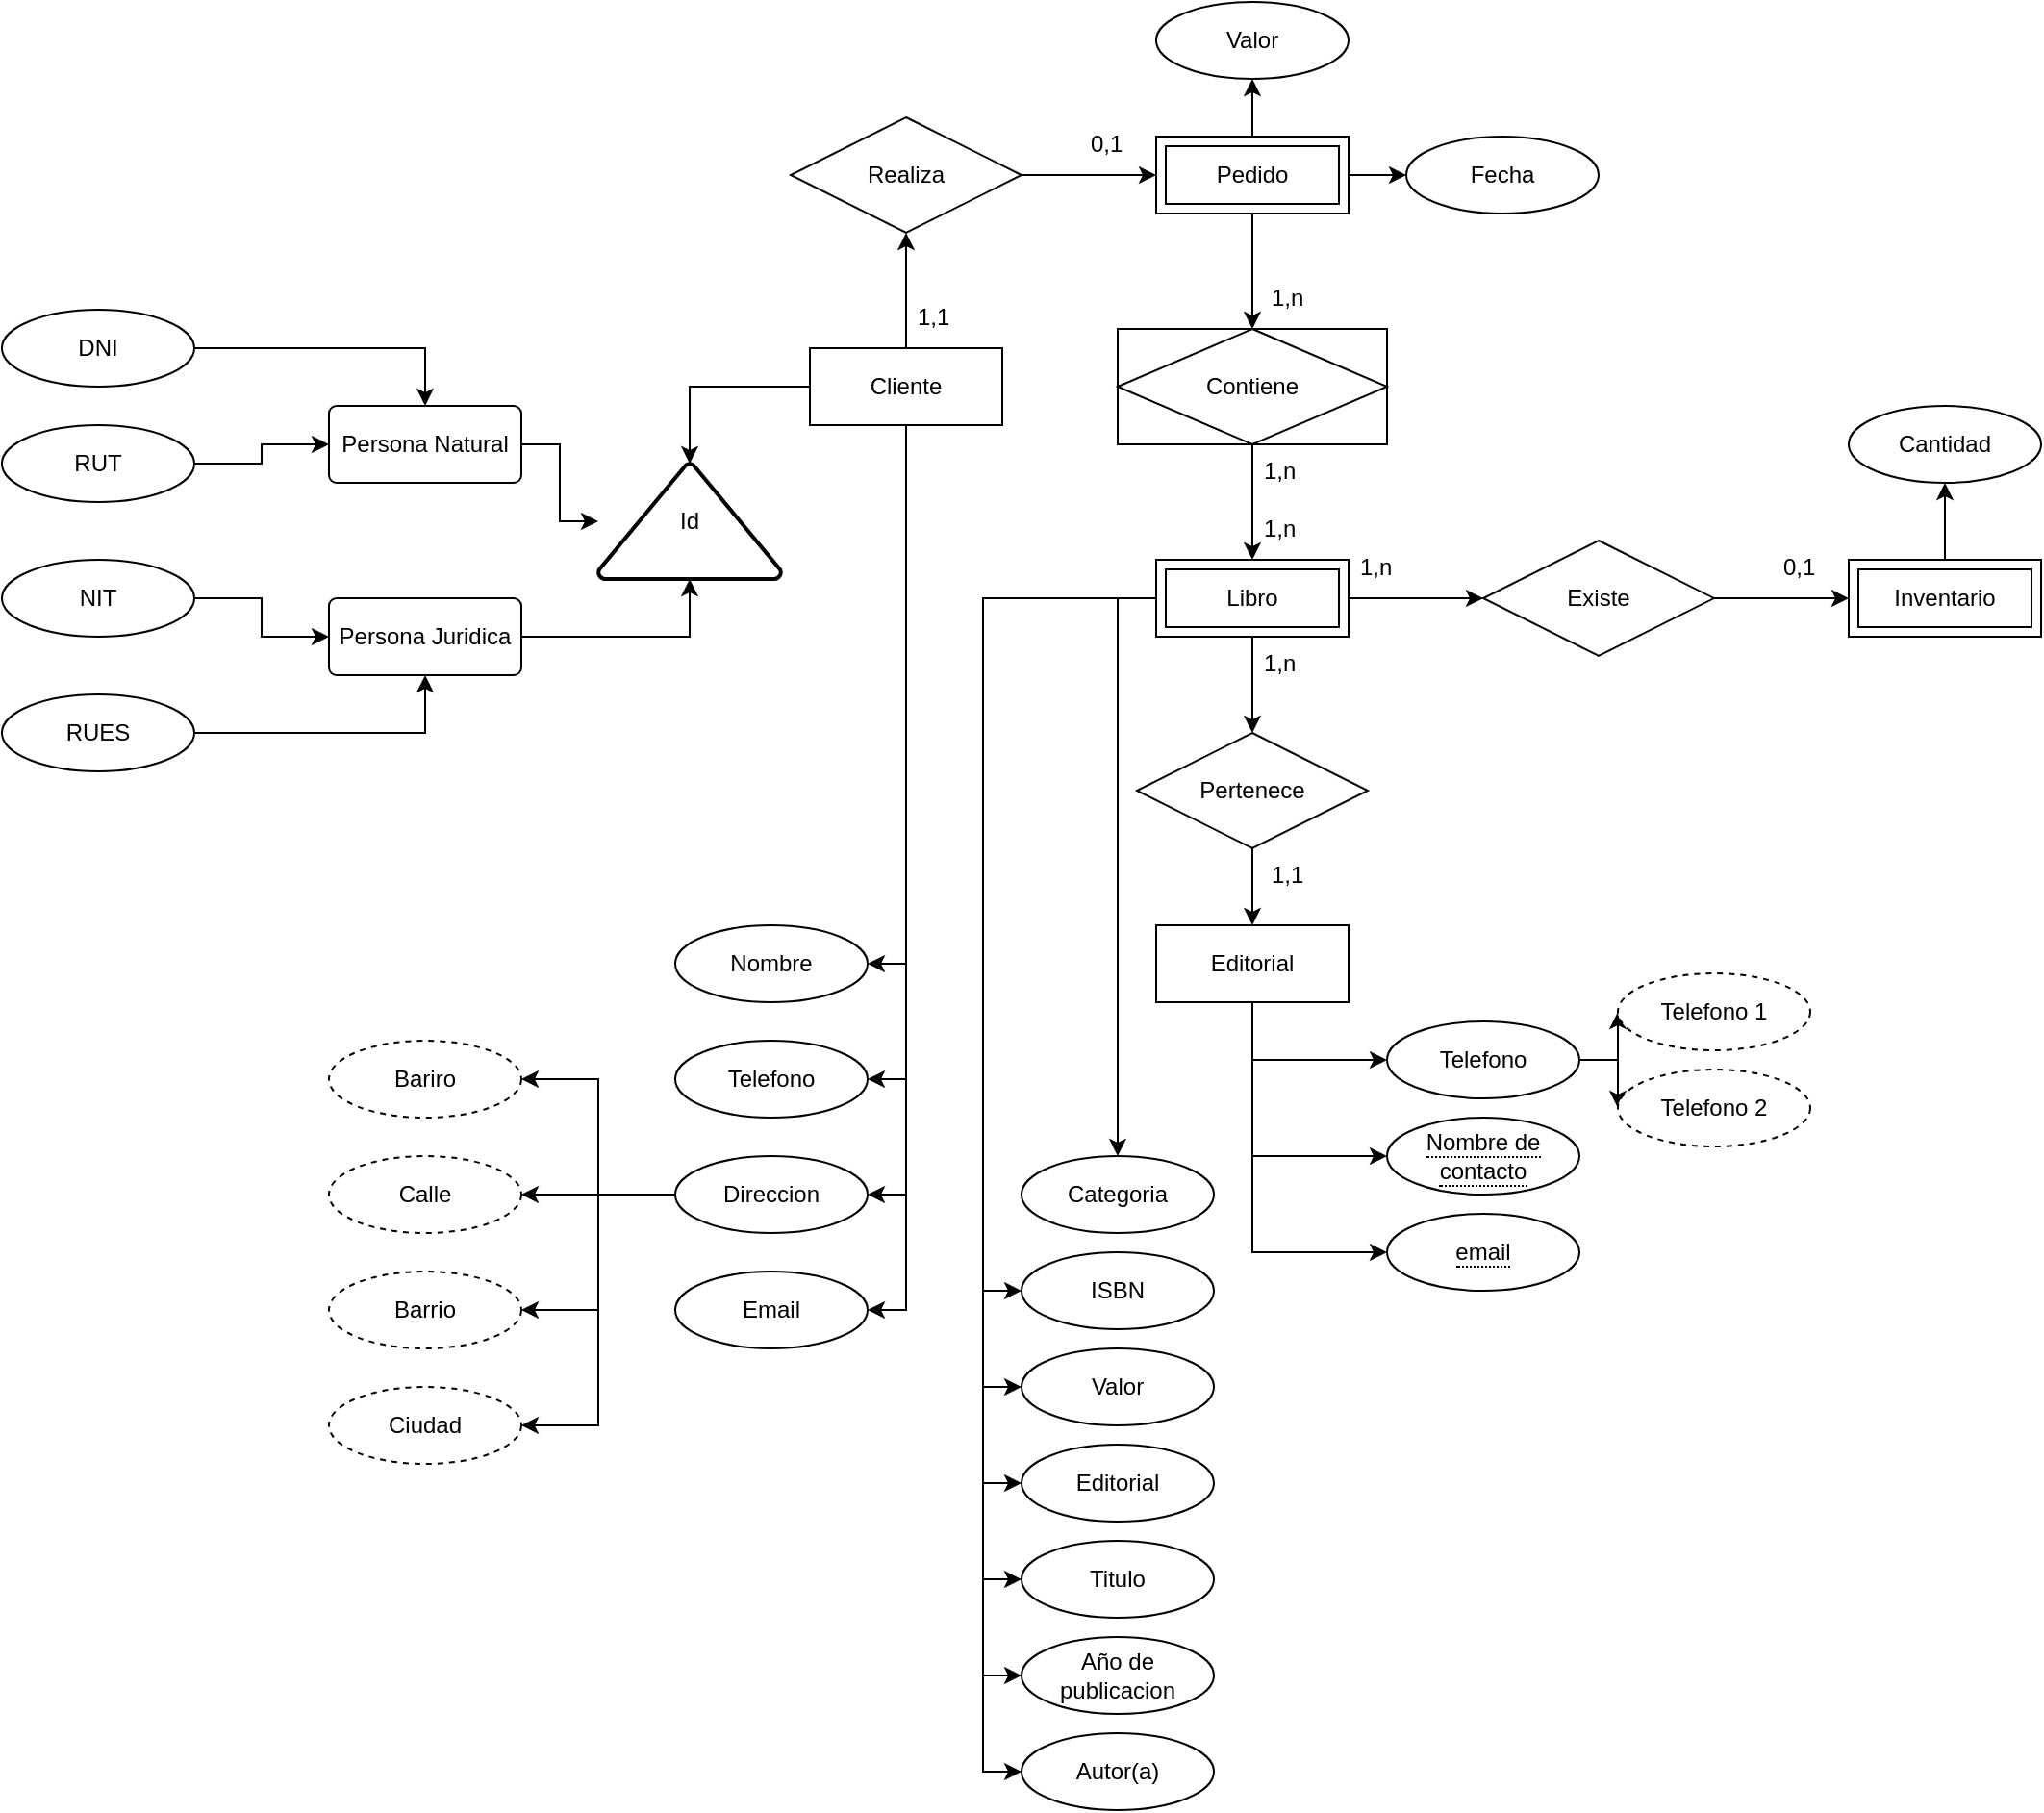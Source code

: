 <mxfile version="27.1.3">
  <diagram name="Página-1" id="I6RUE2bayDhvUV1fZr2l">
    <mxGraphModel dx="2365" dy="973" grid="1" gridSize="10" guides="1" tooltips="1" connect="1" arrows="1" fold="1" page="1" pageScale="1" pageWidth="827" pageHeight="1169" math="0" shadow="0">
      <root>
        <mxCell id="0" />
        <mxCell id="1" parent="0" />
        <mxCell id="NXqYaJhiF7EXS642CR9W-13" style="edgeStyle=orthogonalEdgeStyle;rounded=0;orthogonalLoop=1;jettySize=auto;html=1;exitX=0.5;exitY=0;exitDx=0;exitDy=0;entryX=0.5;entryY=1;entryDx=0;entryDy=0;" parent="1" source="NXqYaJhiF7EXS642CR9W-2" target="NXqYaJhiF7EXS642CR9W-5" edge="1">
          <mxGeometry relative="1" as="geometry" />
        </mxCell>
        <mxCell id="NXqYaJhiF7EXS642CR9W-36" style="edgeStyle=orthogonalEdgeStyle;rounded=0;orthogonalLoop=1;jettySize=auto;html=1;exitX=0.5;exitY=1;exitDx=0;exitDy=0;entryX=1;entryY=0.5;entryDx=0;entryDy=0;" parent="1" source="NXqYaJhiF7EXS642CR9W-2" target="NXqYaJhiF7EXS642CR9W-35" edge="1">
          <mxGeometry relative="1" as="geometry">
            <mxPoint x="260" y="460" as="sourcePoint" />
          </mxGeometry>
        </mxCell>
        <mxCell id="SOTDv4VvvCbG00qzv1qO-2" style="edgeStyle=orthogonalEdgeStyle;rounded=0;orthogonalLoop=1;jettySize=auto;html=1;entryX=1;entryY=0.5;entryDx=0;entryDy=0;" edge="1" parent="1" source="NXqYaJhiF7EXS642CR9W-2" target="SOTDv4VvvCbG00qzv1qO-1">
          <mxGeometry relative="1" as="geometry">
            <mxPoint x="260" y="460" as="sourcePoint" />
          </mxGeometry>
        </mxCell>
        <mxCell id="SOTDv4VvvCbG00qzv1qO-5" style="edgeStyle=orthogonalEdgeStyle;rounded=0;orthogonalLoop=1;jettySize=auto;html=1;entryX=1;entryY=0.5;entryDx=0;entryDy=0;" edge="1" parent="1" source="NXqYaJhiF7EXS642CR9W-2" target="SOTDv4VvvCbG00qzv1qO-4">
          <mxGeometry relative="1" as="geometry">
            <mxPoint x="260" y="460" as="sourcePoint" />
          </mxGeometry>
        </mxCell>
        <mxCell id="SOTDv4VvvCbG00qzv1qO-6" style="edgeStyle=orthogonalEdgeStyle;rounded=0;orthogonalLoop=1;jettySize=auto;html=1;exitX=0.5;exitY=1;exitDx=0;exitDy=0;entryX=1;entryY=0.5;entryDx=0;entryDy=0;" edge="1" parent="1" source="NXqYaJhiF7EXS642CR9W-2" target="SOTDv4VvvCbG00qzv1qO-3">
          <mxGeometry relative="1" as="geometry">
            <mxPoint x="260" y="460" as="sourcePoint" />
          </mxGeometry>
        </mxCell>
        <mxCell id="NXqYaJhiF7EXS642CR9W-2" value="Cliente" style="whiteSpace=wrap;html=1;align=center;" parent="1" vertex="1">
          <mxGeometry x="180" y="180" width="100" height="40" as="geometry" />
        </mxCell>
        <mxCell id="NXqYaJhiF7EXS642CR9W-16" style="edgeStyle=orthogonalEdgeStyle;rounded=0;orthogonalLoop=1;jettySize=auto;html=1;exitX=0.5;exitY=1;exitDx=0;exitDy=0;entryX=0.5;entryY=0;entryDx=0;entryDy=0;" parent="1" source="NXqYaJhiF7EXS642CR9W-3" target="NXqYaJhiF7EXS642CR9W-4" edge="1">
          <mxGeometry relative="1" as="geometry" />
        </mxCell>
        <mxCell id="SOTDv4VvvCbG00qzv1qO-35" style="edgeStyle=orthogonalEdgeStyle;rounded=0;orthogonalLoop=1;jettySize=auto;html=1;exitX=0.5;exitY=0;exitDx=0;exitDy=0;" edge="1" parent="1" source="NXqYaJhiF7EXS642CR9W-3" target="SOTDv4VvvCbG00qzv1qO-34">
          <mxGeometry relative="1" as="geometry" />
        </mxCell>
        <mxCell id="SOTDv4VvvCbG00qzv1qO-36" style="edgeStyle=orthogonalEdgeStyle;rounded=0;orthogonalLoop=1;jettySize=auto;html=1;exitX=1;exitY=0.5;exitDx=0;exitDy=0;" edge="1" parent="1" source="NXqYaJhiF7EXS642CR9W-3" target="SOTDv4VvvCbG00qzv1qO-33">
          <mxGeometry relative="1" as="geometry" />
        </mxCell>
        <mxCell id="NXqYaJhiF7EXS642CR9W-3" value="Pedido" style="shape=ext;margin=3;double=1;whiteSpace=wrap;html=1;align=center;" parent="1" vertex="1">
          <mxGeometry x="360" y="70" width="100" height="40" as="geometry" />
        </mxCell>
        <mxCell id="NXqYaJhiF7EXS642CR9W-17" style="edgeStyle=orthogonalEdgeStyle;rounded=0;orthogonalLoop=1;jettySize=auto;html=1;exitX=0.5;exitY=1;exitDx=0;exitDy=0;entryX=0.5;entryY=0;entryDx=0;entryDy=0;" parent="1" source="NXqYaJhiF7EXS642CR9W-4" target="NXqYaJhiF7EXS642CR9W-8" edge="1">
          <mxGeometry relative="1" as="geometry" />
        </mxCell>
        <mxCell id="NXqYaJhiF7EXS642CR9W-4" value="Contiene" style="shape=associativeEntity;whiteSpace=wrap;html=1;align=center;" parent="1" vertex="1">
          <mxGeometry x="340" y="170" width="140" height="60" as="geometry" />
        </mxCell>
        <mxCell id="NXqYaJhiF7EXS642CR9W-14" style="edgeStyle=orthogonalEdgeStyle;rounded=0;orthogonalLoop=1;jettySize=auto;html=1;exitX=1;exitY=0.5;exitDx=0;exitDy=0;entryX=0;entryY=0.5;entryDx=0;entryDy=0;" parent="1" source="NXqYaJhiF7EXS642CR9W-5" target="NXqYaJhiF7EXS642CR9W-3" edge="1">
          <mxGeometry relative="1" as="geometry" />
        </mxCell>
        <mxCell id="NXqYaJhiF7EXS642CR9W-5" value="Realiza" style="shape=rhombus;perimeter=rhombusPerimeter;whiteSpace=wrap;html=1;align=center;" parent="1" vertex="1">
          <mxGeometry x="170" y="60" width="120" height="60" as="geometry" />
        </mxCell>
        <mxCell id="NXqYaJhiF7EXS642CR9W-19" style="edgeStyle=orthogonalEdgeStyle;rounded=0;orthogonalLoop=1;jettySize=auto;html=1;exitX=0.5;exitY=1;exitDx=0;exitDy=0;" parent="1" source="NXqYaJhiF7EXS642CR9W-6" target="NXqYaJhiF7EXS642CR9W-9" edge="1">
          <mxGeometry relative="1" as="geometry" />
        </mxCell>
        <mxCell id="NXqYaJhiF7EXS642CR9W-6" value="Pertenece" style="shape=rhombus;perimeter=rhombusPerimeter;whiteSpace=wrap;html=1;align=center;" parent="1" vertex="1">
          <mxGeometry x="350" y="380" width="120" height="60" as="geometry" />
        </mxCell>
        <mxCell id="NXqYaJhiF7EXS642CR9W-18" style="edgeStyle=orthogonalEdgeStyle;rounded=0;orthogonalLoop=1;jettySize=auto;html=1;exitX=0.5;exitY=1;exitDx=0;exitDy=0;" parent="1" source="NXqYaJhiF7EXS642CR9W-8" target="NXqYaJhiF7EXS642CR9W-6" edge="1">
          <mxGeometry relative="1" as="geometry" />
        </mxCell>
        <mxCell id="NXqYaJhiF7EXS642CR9W-20" style="edgeStyle=orthogonalEdgeStyle;rounded=0;orthogonalLoop=1;jettySize=auto;html=1;exitX=1;exitY=0.5;exitDx=0;exitDy=0;entryX=0;entryY=0.5;entryDx=0;entryDy=0;" parent="1" source="NXqYaJhiF7EXS642CR9W-8" target="NXqYaJhiF7EXS642CR9W-11" edge="1">
          <mxGeometry relative="1" as="geometry" />
        </mxCell>
        <mxCell id="SOTDv4VvvCbG00qzv1qO-46" style="edgeStyle=orthogonalEdgeStyle;rounded=0;orthogonalLoop=1;jettySize=auto;html=1;exitX=0;exitY=0.5;exitDx=0;exitDy=0;" edge="1" parent="1" source="NXqYaJhiF7EXS642CR9W-8" target="SOTDv4VvvCbG00qzv1qO-45">
          <mxGeometry relative="1" as="geometry" />
        </mxCell>
        <mxCell id="SOTDv4VvvCbG00qzv1qO-47" style="edgeStyle=orthogonalEdgeStyle;rounded=0;orthogonalLoop=1;jettySize=auto;html=1;exitX=0;exitY=0.5;exitDx=0;exitDy=0;entryX=0;entryY=0.5;entryDx=0;entryDy=0;" edge="1" parent="1" source="NXqYaJhiF7EXS642CR9W-8" target="SOTDv4VvvCbG00qzv1qO-44">
          <mxGeometry relative="1" as="geometry" />
        </mxCell>
        <mxCell id="SOTDv4VvvCbG00qzv1qO-48" style="edgeStyle=orthogonalEdgeStyle;rounded=0;orthogonalLoop=1;jettySize=auto;html=1;exitX=0;exitY=0.5;exitDx=0;exitDy=0;entryX=0;entryY=0.5;entryDx=0;entryDy=0;" edge="1" parent="1" source="NXqYaJhiF7EXS642CR9W-8" target="SOTDv4VvvCbG00qzv1qO-43">
          <mxGeometry relative="1" as="geometry" />
        </mxCell>
        <mxCell id="SOTDv4VvvCbG00qzv1qO-49" style="edgeStyle=orthogonalEdgeStyle;rounded=0;orthogonalLoop=1;jettySize=auto;html=1;exitX=0;exitY=0.5;exitDx=0;exitDy=0;entryX=0;entryY=0.5;entryDx=0;entryDy=0;" edge="1" parent="1" source="NXqYaJhiF7EXS642CR9W-8" target="SOTDv4VvvCbG00qzv1qO-42">
          <mxGeometry relative="1" as="geometry" />
        </mxCell>
        <mxCell id="SOTDv4VvvCbG00qzv1qO-51" style="edgeStyle=orthogonalEdgeStyle;rounded=0;orthogonalLoop=1;jettySize=auto;html=1;exitX=0;exitY=0.5;exitDx=0;exitDy=0;entryX=0;entryY=0.5;entryDx=0;entryDy=0;" edge="1" parent="1" source="NXqYaJhiF7EXS642CR9W-8" target="SOTDv4VvvCbG00qzv1qO-39">
          <mxGeometry relative="1" as="geometry" />
        </mxCell>
        <mxCell id="SOTDv4VvvCbG00qzv1qO-52" style="edgeStyle=orthogonalEdgeStyle;rounded=0;orthogonalLoop=1;jettySize=auto;html=1;exitX=0;exitY=0.5;exitDx=0;exitDy=0;entryX=0;entryY=0.5;entryDx=0;entryDy=0;" edge="1" parent="1" source="NXqYaJhiF7EXS642CR9W-8" target="SOTDv4VvvCbG00qzv1qO-40">
          <mxGeometry relative="1" as="geometry" />
        </mxCell>
        <mxCell id="SOTDv4VvvCbG00qzv1qO-53" style="edgeStyle=orthogonalEdgeStyle;rounded=0;orthogonalLoop=1;jettySize=auto;html=1;exitX=0;exitY=0.5;exitDx=0;exitDy=0;entryX=0;entryY=0.5;entryDx=0;entryDy=0;" edge="1" parent="1" source="NXqYaJhiF7EXS642CR9W-8" target="SOTDv4VvvCbG00qzv1qO-41">
          <mxGeometry relative="1" as="geometry" />
        </mxCell>
        <mxCell id="NXqYaJhiF7EXS642CR9W-8" value="Libro" style="shape=ext;margin=3;double=1;whiteSpace=wrap;html=1;align=center;" parent="1" vertex="1">
          <mxGeometry x="360" y="290" width="100" height="40" as="geometry" />
        </mxCell>
        <mxCell id="SOTDv4VvvCbG00qzv1qO-59" style="edgeStyle=orthogonalEdgeStyle;rounded=0;orthogonalLoop=1;jettySize=auto;html=1;exitX=0.5;exitY=1;exitDx=0;exitDy=0;entryX=0;entryY=0.5;entryDx=0;entryDy=0;" edge="1" parent="1" source="NXqYaJhiF7EXS642CR9W-9" target="SOTDv4VvvCbG00qzv1qO-56">
          <mxGeometry relative="1" as="geometry" />
        </mxCell>
        <mxCell id="SOTDv4VvvCbG00qzv1qO-60" style="edgeStyle=orthogonalEdgeStyle;rounded=0;orthogonalLoop=1;jettySize=auto;html=1;exitX=0.5;exitY=1;exitDx=0;exitDy=0;entryX=0;entryY=0.5;entryDx=0;entryDy=0;" edge="1" parent="1" source="NXqYaJhiF7EXS642CR9W-9" target="SOTDv4VvvCbG00qzv1qO-54">
          <mxGeometry relative="1" as="geometry" />
        </mxCell>
        <mxCell id="SOTDv4VvvCbG00qzv1qO-61" style="edgeStyle=orthogonalEdgeStyle;rounded=0;orthogonalLoop=1;jettySize=auto;html=1;exitX=0.5;exitY=1;exitDx=0;exitDy=0;entryX=0;entryY=0.5;entryDx=0;entryDy=0;" edge="1" parent="1" source="NXqYaJhiF7EXS642CR9W-9" target="SOTDv4VvvCbG00qzv1qO-55">
          <mxGeometry relative="1" as="geometry" />
        </mxCell>
        <mxCell id="NXqYaJhiF7EXS642CR9W-9" value="Editorial" style="whiteSpace=wrap;html=1;align=center;" parent="1" vertex="1">
          <mxGeometry x="360" y="480" width="100" height="40" as="geometry" />
        </mxCell>
        <mxCell id="NXqYaJhiF7EXS642CR9W-21" style="edgeStyle=orthogonalEdgeStyle;rounded=0;orthogonalLoop=1;jettySize=auto;html=1;exitX=1;exitY=0.5;exitDx=0;exitDy=0;entryX=0;entryY=0.5;entryDx=0;entryDy=0;" parent="1" source="NXqYaJhiF7EXS642CR9W-11" target="NXqYaJhiF7EXS642CR9W-12" edge="1">
          <mxGeometry relative="1" as="geometry" />
        </mxCell>
        <mxCell id="NXqYaJhiF7EXS642CR9W-11" value="Existe" style="shape=rhombus;perimeter=rhombusPerimeter;whiteSpace=wrap;html=1;align=center;" parent="1" vertex="1">
          <mxGeometry x="530" y="280" width="120" height="60" as="geometry" />
        </mxCell>
        <mxCell id="SOTDv4VvvCbG00qzv1qO-38" style="edgeStyle=orthogonalEdgeStyle;rounded=0;orthogonalLoop=1;jettySize=auto;html=1;exitX=0.5;exitY=0;exitDx=0;exitDy=0;" edge="1" parent="1" source="NXqYaJhiF7EXS642CR9W-12" target="SOTDv4VvvCbG00qzv1qO-37">
          <mxGeometry relative="1" as="geometry" />
        </mxCell>
        <mxCell id="NXqYaJhiF7EXS642CR9W-12" value="Inventario" style="shape=ext;margin=3;double=1;whiteSpace=wrap;html=1;align=center;" parent="1" vertex="1">
          <mxGeometry x="720" y="290" width="100" height="40" as="geometry" />
        </mxCell>
        <mxCell id="NXqYaJhiF7EXS642CR9W-26" value="1,1" style="text;strokeColor=none;fillColor=none;spacingLeft=4;spacingRight=4;overflow=hidden;rotatable=0;points=[[0,0.5],[1,0.5]];portConstraint=eastwest;fontSize=12;whiteSpace=wrap;html=1;" parent="1" vertex="1">
          <mxGeometry x="230" y="150" width="40" height="30" as="geometry" />
        </mxCell>
        <mxCell id="NXqYaJhiF7EXS642CR9W-27" value="0,1" style="text;strokeColor=none;fillColor=none;spacingLeft=4;spacingRight=4;overflow=hidden;rotatable=0;points=[[0,0.5],[1,0.5]];portConstraint=eastwest;fontSize=12;whiteSpace=wrap;html=1;" parent="1" vertex="1">
          <mxGeometry x="320" y="60" width="40" height="30" as="geometry" />
        </mxCell>
        <mxCell id="NXqYaJhiF7EXS642CR9W-28" value="1,n" style="text;strokeColor=none;fillColor=none;spacingLeft=4;spacingRight=4;overflow=hidden;rotatable=0;points=[[0,0.5],[1,0.5]];portConstraint=eastwest;fontSize=12;whiteSpace=wrap;html=1;" parent="1" vertex="1">
          <mxGeometry x="414" y="140" width="40" height="30" as="geometry" />
        </mxCell>
        <mxCell id="NXqYaJhiF7EXS642CR9W-29" value="1,n" style="text;strokeColor=none;fillColor=none;spacingLeft=4;spacingRight=4;overflow=hidden;rotatable=0;points=[[0,0.5],[1,0.5]];portConstraint=eastwest;fontSize=12;whiteSpace=wrap;html=1;" parent="1" vertex="1">
          <mxGeometry x="410" y="260" width="40" height="30" as="geometry" />
        </mxCell>
        <mxCell id="NXqYaJhiF7EXS642CR9W-30" value="1,n" style="text;strokeColor=none;fillColor=none;spacingLeft=4;spacingRight=4;overflow=hidden;rotatable=0;points=[[0,0.5],[1,0.5]];portConstraint=eastwest;fontSize=12;whiteSpace=wrap;html=1;" parent="1" vertex="1">
          <mxGeometry x="410" y="330" width="40" height="30" as="geometry" />
        </mxCell>
        <mxCell id="NXqYaJhiF7EXS642CR9W-31" value="1,1" style="text;strokeColor=none;fillColor=none;spacingLeft=4;spacingRight=4;overflow=hidden;rotatable=0;points=[[0,0.5],[1,0.5]];portConstraint=eastwest;fontSize=12;whiteSpace=wrap;html=1;" parent="1" vertex="1">
          <mxGeometry x="414" y="440" width="40" height="30" as="geometry" />
        </mxCell>
        <mxCell id="NXqYaJhiF7EXS642CR9W-32" value="1,n" style="text;strokeColor=none;fillColor=none;spacingLeft=4;spacingRight=4;overflow=hidden;rotatable=0;points=[[0,0.5],[1,0.5]];portConstraint=eastwest;fontSize=12;whiteSpace=wrap;html=1;" parent="1" vertex="1">
          <mxGeometry x="460" y="280" width="40" height="30" as="geometry" />
        </mxCell>
        <mxCell id="NXqYaJhiF7EXS642CR9W-33" value="0,1" style="text;strokeColor=none;fillColor=none;spacingLeft=4;spacingRight=4;overflow=hidden;rotatable=0;points=[[0,0.5],[1,0.5]];portConstraint=eastwest;fontSize=12;whiteSpace=wrap;html=1;" parent="1" vertex="1">
          <mxGeometry x="680" y="280" width="40" height="30" as="geometry" />
        </mxCell>
        <mxCell id="NXqYaJhiF7EXS642CR9W-34" value="1,n" style="text;strokeColor=none;fillColor=none;spacingLeft=4;spacingRight=4;overflow=hidden;rotatable=0;points=[[0,0.5],[1,0.5]];portConstraint=eastwest;fontSize=12;whiteSpace=wrap;html=1;" parent="1" vertex="1">
          <mxGeometry x="410" y="230" width="40" height="30" as="geometry" />
        </mxCell>
        <mxCell id="NXqYaJhiF7EXS642CR9W-35" value="Nombre" style="ellipse;whiteSpace=wrap;html=1;align=center;" parent="1" vertex="1">
          <mxGeometry x="110" y="480" width="100" height="40" as="geometry" />
        </mxCell>
        <mxCell id="SOTDv4VvvCbG00qzv1qO-1" value="Telefono" style="ellipse;whiteSpace=wrap;html=1;align=center;" vertex="1" parent="1">
          <mxGeometry x="110" y="540" width="100" height="40" as="geometry" />
        </mxCell>
        <mxCell id="SOTDv4VvvCbG00qzv1qO-3" value="Email" style="ellipse;whiteSpace=wrap;html=1;align=center;" vertex="1" parent="1">
          <mxGeometry x="110" y="660" width="100" height="40" as="geometry" />
        </mxCell>
        <mxCell id="SOTDv4VvvCbG00qzv1qO-8" style="edgeStyle=orthogonalEdgeStyle;rounded=0;orthogonalLoop=1;jettySize=auto;html=1;exitX=0;exitY=0.5;exitDx=0;exitDy=0;entryX=1;entryY=0.5;entryDx=0;entryDy=0;" edge="1" parent="1" source="SOTDv4VvvCbG00qzv1qO-4" target="SOTDv4VvvCbG00qzv1qO-7">
          <mxGeometry relative="1" as="geometry" />
        </mxCell>
        <mxCell id="SOTDv4VvvCbG00qzv1qO-11" style="edgeStyle=orthogonalEdgeStyle;rounded=0;orthogonalLoop=1;jettySize=auto;html=1;exitX=0;exitY=0.5;exitDx=0;exitDy=0;entryX=1;entryY=0.5;entryDx=0;entryDy=0;" edge="1" parent="1" source="SOTDv4VvvCbG00qzv1qO-4" target="SOTDv4VvvCbG00qzv1qO-9">
          <mxGeometry relative="1" as="geometry" />
        </mxCell>
        <mxCell id="SOTDv4VvvCbG00qzv1qO-12" style="edgeStyle=orthogonalEdgeStyle;rounded=0;orthogonalLoop=1;jettySize=auto;html=1;exitX=0;exitY=0.5;exitDx=0;exitDy=0;entryX=1;entryY=0.5;entryDx=0;entryDy=0;" edge="1" parent="1" source="SOTDv4VvvCbG00qzv1qO-4" target="SOTDv4VvvCbG00qzv1qO-10">
          <mxGeometry relative="1" as="geometry" />
        </mxCell>
        <mxCell id="SOTDv4VvvCbG00qzv1qO-14" style="edgeStyle=orthogonalEdgeStyle;rounded=0;orthogonalLoop=1;jettySize=auto;html=1;exitX=0;exitY=0.5;exitDx=0;exitDy=0;entryX=1;entryY=0.5;entryDx=0;entryDy=0;" edge="1" parent="1" source="SOTDv4VvvCbG00qzv1qO-4" target="SOTDv4VvvCbG00qzv1qO-13">
          <mxGeometry relative="1" as="geometry" />
        </mxCell>
        <mxCell id="SOTDv4VvvCbG00qzv1qO-4" value="Direccion" style="ellipse;whiteSpace=wrap;html=1;align=center;" vertex="1" parent="1">
          <mxGeometry x="110" y="600" width="100" height="40" as="geometry" />
        </mxCell>
        <mxCell id="SOTDv4VvvCbG00qzv1qO-7" value="Calle" style="ellipse;whiteSpace=wrap;html=1;align=center;dashed=1;" vertex="1" parent="1">
          <mxGeometry x="-70" y="600" width="100" height="40" as="geometry" />
        </mxCell>
        <mxCell id="SOTDv4VvvCbG00qzv1qO-9" value="Barrio" style="ellipse;whiteSpace=wrap;html=1;align=center;dashed=1;" vertex="1" parent="1">
          <mxGeometry x="-70" y="660" width="100" height="40" as="geometry" />
        </mxCell>
        <mxCell id="SOTDv4VvvCbG00qzv1qO-10" value="Ciudad" style="ellipse;whiteSpace=wrap;html=1;align=center;dashed=1;" vertex="1" parent="1">
          <mxGeometry x="-70" y="720" width="100" height="40" as="geometry" />
        </mxCell>
        <mxCell id="SOTDv4VvvCbG00qzv1qO-13" value="Bariro" style="ellipse;whiteSpace=wrap;html=1;align=center;dashed=1;" vertex="1" parent="1">
          <mxGeometry x="-70" y="540" width="100" height="40" as="geometry" />
        </mxCell>
        <mxCell id="SOTDv4VvvCbG00qzv1qO-16" value="Id" style="strokeWidth=2;html=1;shape=mxgraph.flowchart.extract_or_measurement;whiteSpace=wrap;" vertex="1" parent="1">
          <mxGeometry x="70" y="240" width="95" height="60" as="geometry" />
        </mxCell>
        <mxCell id="SOTDv4VvvCbG00qzv1qO-17" style="edgeStyle=orthogonalEdgeStyle;rounded=0;orthogonalLoop=1;jettySize=auto;html=1;exitX=0;exitY=0.5;exitDx=0;exitDy=0;entryX=0.5;entryY=0;entryDx=0;entryDy=0;entryPerimeter=0;" edge="1" parent="1" source="NXqYaJhiF7EXS642CR9W-2" target="SOTDv4VvvCbG00qzv1qO-16">
          <mxGeometry relative="1" as="geometry" />
        </mxCell>
        <mxCell id="SOTDv4VvvCbG00qzv1qO-31" style="edgeStyle=orthogonalEdgeStyle;rounded=0;orthogonalLoop=1;jettySize=auto;html=1;exitX=1;exitY=0.5;exitDx=0;exitDy=0;" edge="1" parent="1" source="SOTDv4VvvCbG00qzv1qO-18" target="SOTDv4VvvCbG00qzv1qO-16">
          <mxGeometry relative="1" as="geometry" />
        </mxCell>
        <mxCell id="SOTDv4VvvCbG00qzv1qO-18" value="Persona Natural" style="rounded=1;arcSize=10;whiteSpace=wrap;html=1;align=center;" vertex="1" parent="1">
          <mxGeometry x="-70" y="210" width="100" height="40" as="geometry" />
        </mxCell>
        <mxCell id="SOTDv4VvvCbG00qzv1qO-32" style="edgeStyle=orthogonalEdgeStyle;rounded=0;orthogonalLoop=1;jettySize=auto;html=1;exitX=1;exitY=0.5;exitDx=0;exitDy=0;" edge="1" parent="1" source="SOTDv4VvvCbG00qzv1qO-19" target="SOTDv4VvvCbG00qzv1qO-16">
          <mxGeometry relative="1" as="geometry" />
        </mxCell>
        <mxCell id="SOTDv4VvvCbG00qzv1qO-19" value="Persona Juridica" style="rounded=1;arcSize=10;whiteSpace=wrap;html=1;align=center;" vertex="1" parent="1">
          <mxGeometry x="-70" y="310" width="100" height="40" as="geometry" />
        </mxCell>
        <mxCell id="SOTDv4VvvCbG00qzv1qO-28" style="edgeStyle=orthogonalEdgeStyle;rounded=0;orthogonalLoop=1;jettySize=auto;html=1;exitX=1;exitY=0.5;exitDx=0;exitDy=0;" edge="1" parent="1" source="SOTDv4VvvCbG00qzv1qO-20" target="SOTDv4VvvCbG00qzv1qO-18">
          <mxGeometry relative="1" as="geometry" />
        </mxCell>
        <mxCell id="SOTDv4VvvCbG00qzv1qO-20" value="DNI" style="ellipse;whiteSpace=wrap;html=1;align=center;" vertex="1" parent="1">
          <mxGeometry x="-240" y="160" width="100" height="40" as="geometry" />
        </mxCell>
        <mxCell id="SOTDv4VvvCbG00qzv1qO-27" style="edgeStyle=orthogonalEdgeStyle;rounded=0;orthogonalLoop=1;jettySize=auto;html=1;exitX=1;exitY=0.5;exitDx=0;exitDy=0;" edge="1" parent="1" source="SOTDv4VvvCbG00qzv1qO-24" target="SOTDv4VvvCbG00qzv1qO-18">
          <mxGeometry relative="1" as="geometry" />
        </mxCell>
        <mxCell id="SOTDv4VvvCbG00qzv1qO-24" value="RUT" style="ellipse;whiteSpace=wrap;html=1;align=center;" vertex="1" parent="1">
          <mxGeometry x="-240" y="220" width="100" height="40" as="geometry" />
        </mxCell>
        <mxCell id="SOTDv4VvvCbG00qzv1qO-30" style="edgeStyle=orthogonalEdgeStyle;rounded=0;orthogonalLoop=1;jettySize=auto;html=1;exitX=1;exitY=0.5;exitDx=0;exitDy=0;" edge="1" parent="1" source="SOTDv4VvvCbG00qzv1qO-25" target="SOTDv4VvvCbG00qzv1qO-19">
          <mxGeometry relative="1" as="geometry" />
        </mxCell>
        <mxCell id="SOTDv4VvvCbG00qzv1qO-25" value="NIT" style="ellipse;whiteSpace=wrap;html=1;align=center;" vertex="1" parent="1">
          <mxGeometry x="-240" y="290" width="100" height="40" as="geometry" />
        </mxCell>
        <mxCell id="SOTDv4VvvCbG00qzv1qO-29" style="edgeStyle=orthogonalEdgeStyle;rounded=0;orthogonalLoop=1;jettySize=auto;html=1;exitX=1;exitY=0.5;exitDx=0;exitDy=0;" edge="1" parent="1" source="SOTDv4VvvCbG00qzv1qO-26" target="SOTDv4VvvCbG00qzv1qO-19">
          <mxGeometry relative="1" as="geometry" />
        </mxCell>
        <mxCell id="SOTDv4VvvCbG00qzv1qO-26" value="RUES" style="ellipse;whiteSpace=wrap;html=1;align=center;" vertex="1" parent="1">
          <mxGeometry x="-240" y="360" width="100" height="40" as="geometry" />
        </mxCell>
        <mxCell id="SOTDv4VvvCbG00qzv1qO-33" value="Fecha" style="ellipse;whiteSpace=wrap;html=1;align=center;" vertex="1" parent="1">
          <mxGeometry x="490" y="70" width="100" height="40" as="geometry" />
        </mxCell>
        <mxCell id="SOTDv4VvvCbG00qzv1qO-34" value="Valor" style="ellipse;whiteSpace=wrap;html=1;align=center;" vertex="1" parent="1">
          <mxGeometry x="360" width="100" height="40" as="geometry" />
        </mxCell>
        <mxCell id="SOTDv4VvvCbG00qzv1qO-37" value="Cantidad" style="ellipse;whiteSpace=wrap;html=1;align=center;" vertex="1" parent="1">
          <mxGeometry x="720" y="210" width="100" height="40" as="geometry" />
        </mxCell>
        <mxCell id="SOTDv4VvvCbG00qzv1qO-39" value="Titulo" style="ellipse;whiteSpace=wrap;html=1;align=center;" vertex="1" parent="1">
          <mxGeometry x="290" y="800" width="100" height="40" as="geometry" />
        </mxCell>
        <mxCell id="SOTDv4VvvCbG00qzv1qO-40" value="Año de publicacion" style="ellipse;whiteSpace=wrap;html=1;align=center;" vertex="1" parent="1">
          <mxGeometry x="290" y="850" width="100" height="40" as="geometry" />
        </mxCell>
        <mxCell id="SOTDv4VvvCbG00qzv1qO-41" value="Autor(a)" style="ellipse;whiteSpace=wrap;html=1;align=center;" vertex="1" parent="1">
          <mxGeometry x="290" y="900" width="100" height="40" as="geometry" />
        </mxCell>
        <mxCell id="SOTDv4VvvCbG00qzv1qO-42" value="Editorial" style="ellipse;whiteSpace=wrap;html=1;align=center;" vertex="1" parent="1">
          <mxGeometry x="290" y="750" width="100" height="40" as="geometry" />
        </mxCell>
        <mxCell id="SOTDv4VvvCbG00qzv1qO-43" value="Valor" style="ellipse;whiteSpace=wrap;html=1;align=center;" vertex="1" parent="1">
          <mxGeometry x="290" y="700" width="100" height="40" as="geometry" />
        </mxCell>
        <mxCell id="SOTDv4VvvCbG00qzv1qO-44" value="ISBN" style="ellipse;whiteSpace=wrap;html=1;align=center;" vertex="1" parent="1">
          <mxGeometry x="290" y="650" width="100" height="40" as="geometry" />
        </mxCell>
        <mxCell id="SOTDv4VvvCbG00qzv1qO-45" value="Categoria" style="ellipse;whiteSpace=wrap;html=1;align=center;" vertex="1" parent="1">
          <mxGeometry x="290" y="600" width="100" height="40" as="geometry" />
        </mxCell>
        <mxCell id="SOTDv4VvvCbG00qzv1qO-54" value="&lt;span style=&quot;border-bottom: 1px dotted&quot;&gt;Nombre de contacto&lt;/span&gt;" style="ellipse;whiteSpace=wrap;html=1;align=center;" vertex="1" parent="1">
          <mxGeometry x="480" y="580" width="100" height="40" as="geometry" />
        </mxCell>
        <mxCell id="SOTDv4VvvCbG00qzv1qO-55" value="&lt;span style=&quot;border-bottom: 1px dotted&quot;&gt;email&lt;/span&gt;" style="ellipse;whiteSpace=wrap;html=1;align=center;" vertex="1" parent="1">
          <mxGeometry x="480" y="630" width="100" height="40" as="geometry" />
        </mxCell>
        <mxCell id="SOTDv4VvvCbG00qzv1qO-62" style="edgeStyle=orthogonalEdgeStyle;rounded=0;orthogonalLoop=1;jettySize=auto;html=1;exitX=1;exitY=0.5;exitDx=0;exitDy=0;" edge="1" parent="1" source="SOTDv4VvvCbG00qzv1qO-56" target="SOTDv4VvvCbG00qzv1qO-57">
          <mxGeometry relative="1" as="geometry" />
        </mxCell>
        <mxCell id="SOTDv4VvvCbG00qzv1qO-63" style="edgeStyle=orthogonalEdgeStyle;rounded=0;orthogonalLoop=1;jettySize=auto;html=1;exitX=1;exitY=0.5;exitDx=0;exitDy=0;" edge="1" parent="1" source="SOTDv4VvvCbG00qzv1qO-56" target="SOTDv4VvvCbG00qzv1qO-58">
          <mxGeometry relative="1" as="geometry" />
        </mxCell>
        <mxCell id="SOTDv4VvvCbG00qzv1qO-56" value="Telefono" style="ellipse;whiteSpace=wrap;html=1;align=center;" vertex="1" parent="1">
          <mxGeometry x="480" y="530" width="100" height="40" as="geometry" />
        </mxCell>
        <mxCell id="SOTDv4VvvCbG00qzv1qO-57" value="Telefono 1" style="ellipse;whiteSpace=wrap;html=1;align=center;dashed=1;" vertex="1" parent="1">
          <mxGeometry x="600" y="505" width="100" height="40" as="geometry" />
        </mxCell>
        <mxCell id="SOTDv4VvvCbG00qzv1qO-58" value="Telefono 2" style="ellipse;whiteSpace=wrap;html=1;align=center;dashed=1;" vertex="1" parent="1">
          <mxGeometry x="600" y="555" width="100" height="40" as="geometry" />
        </mxCell>
      </root>
    </mxGraphModel>
  </diagram>
</mxfile>
